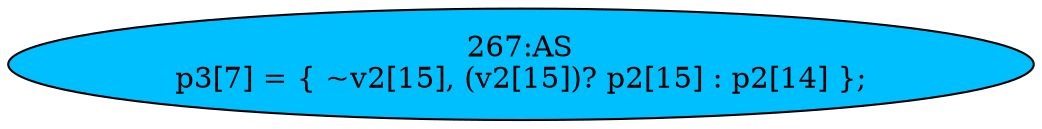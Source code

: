 strict digraph "" {
	node [label="\N"];
	"267:AS"	 [ast="<pyverilog.vparser.ast.Assign object at 0x7f407842b110>",
		def_var="['p3']",
		fillcolor=deepskyblue,
		label="267:AS
p3[7] = { ~v2[15], (v2[15])? p2[15] : p2[14] };",
		statements="[]",
		style=filled,
		typ=Assign,
		use_var="['v2', 'v2', 'p2', 'p2']"];
}
